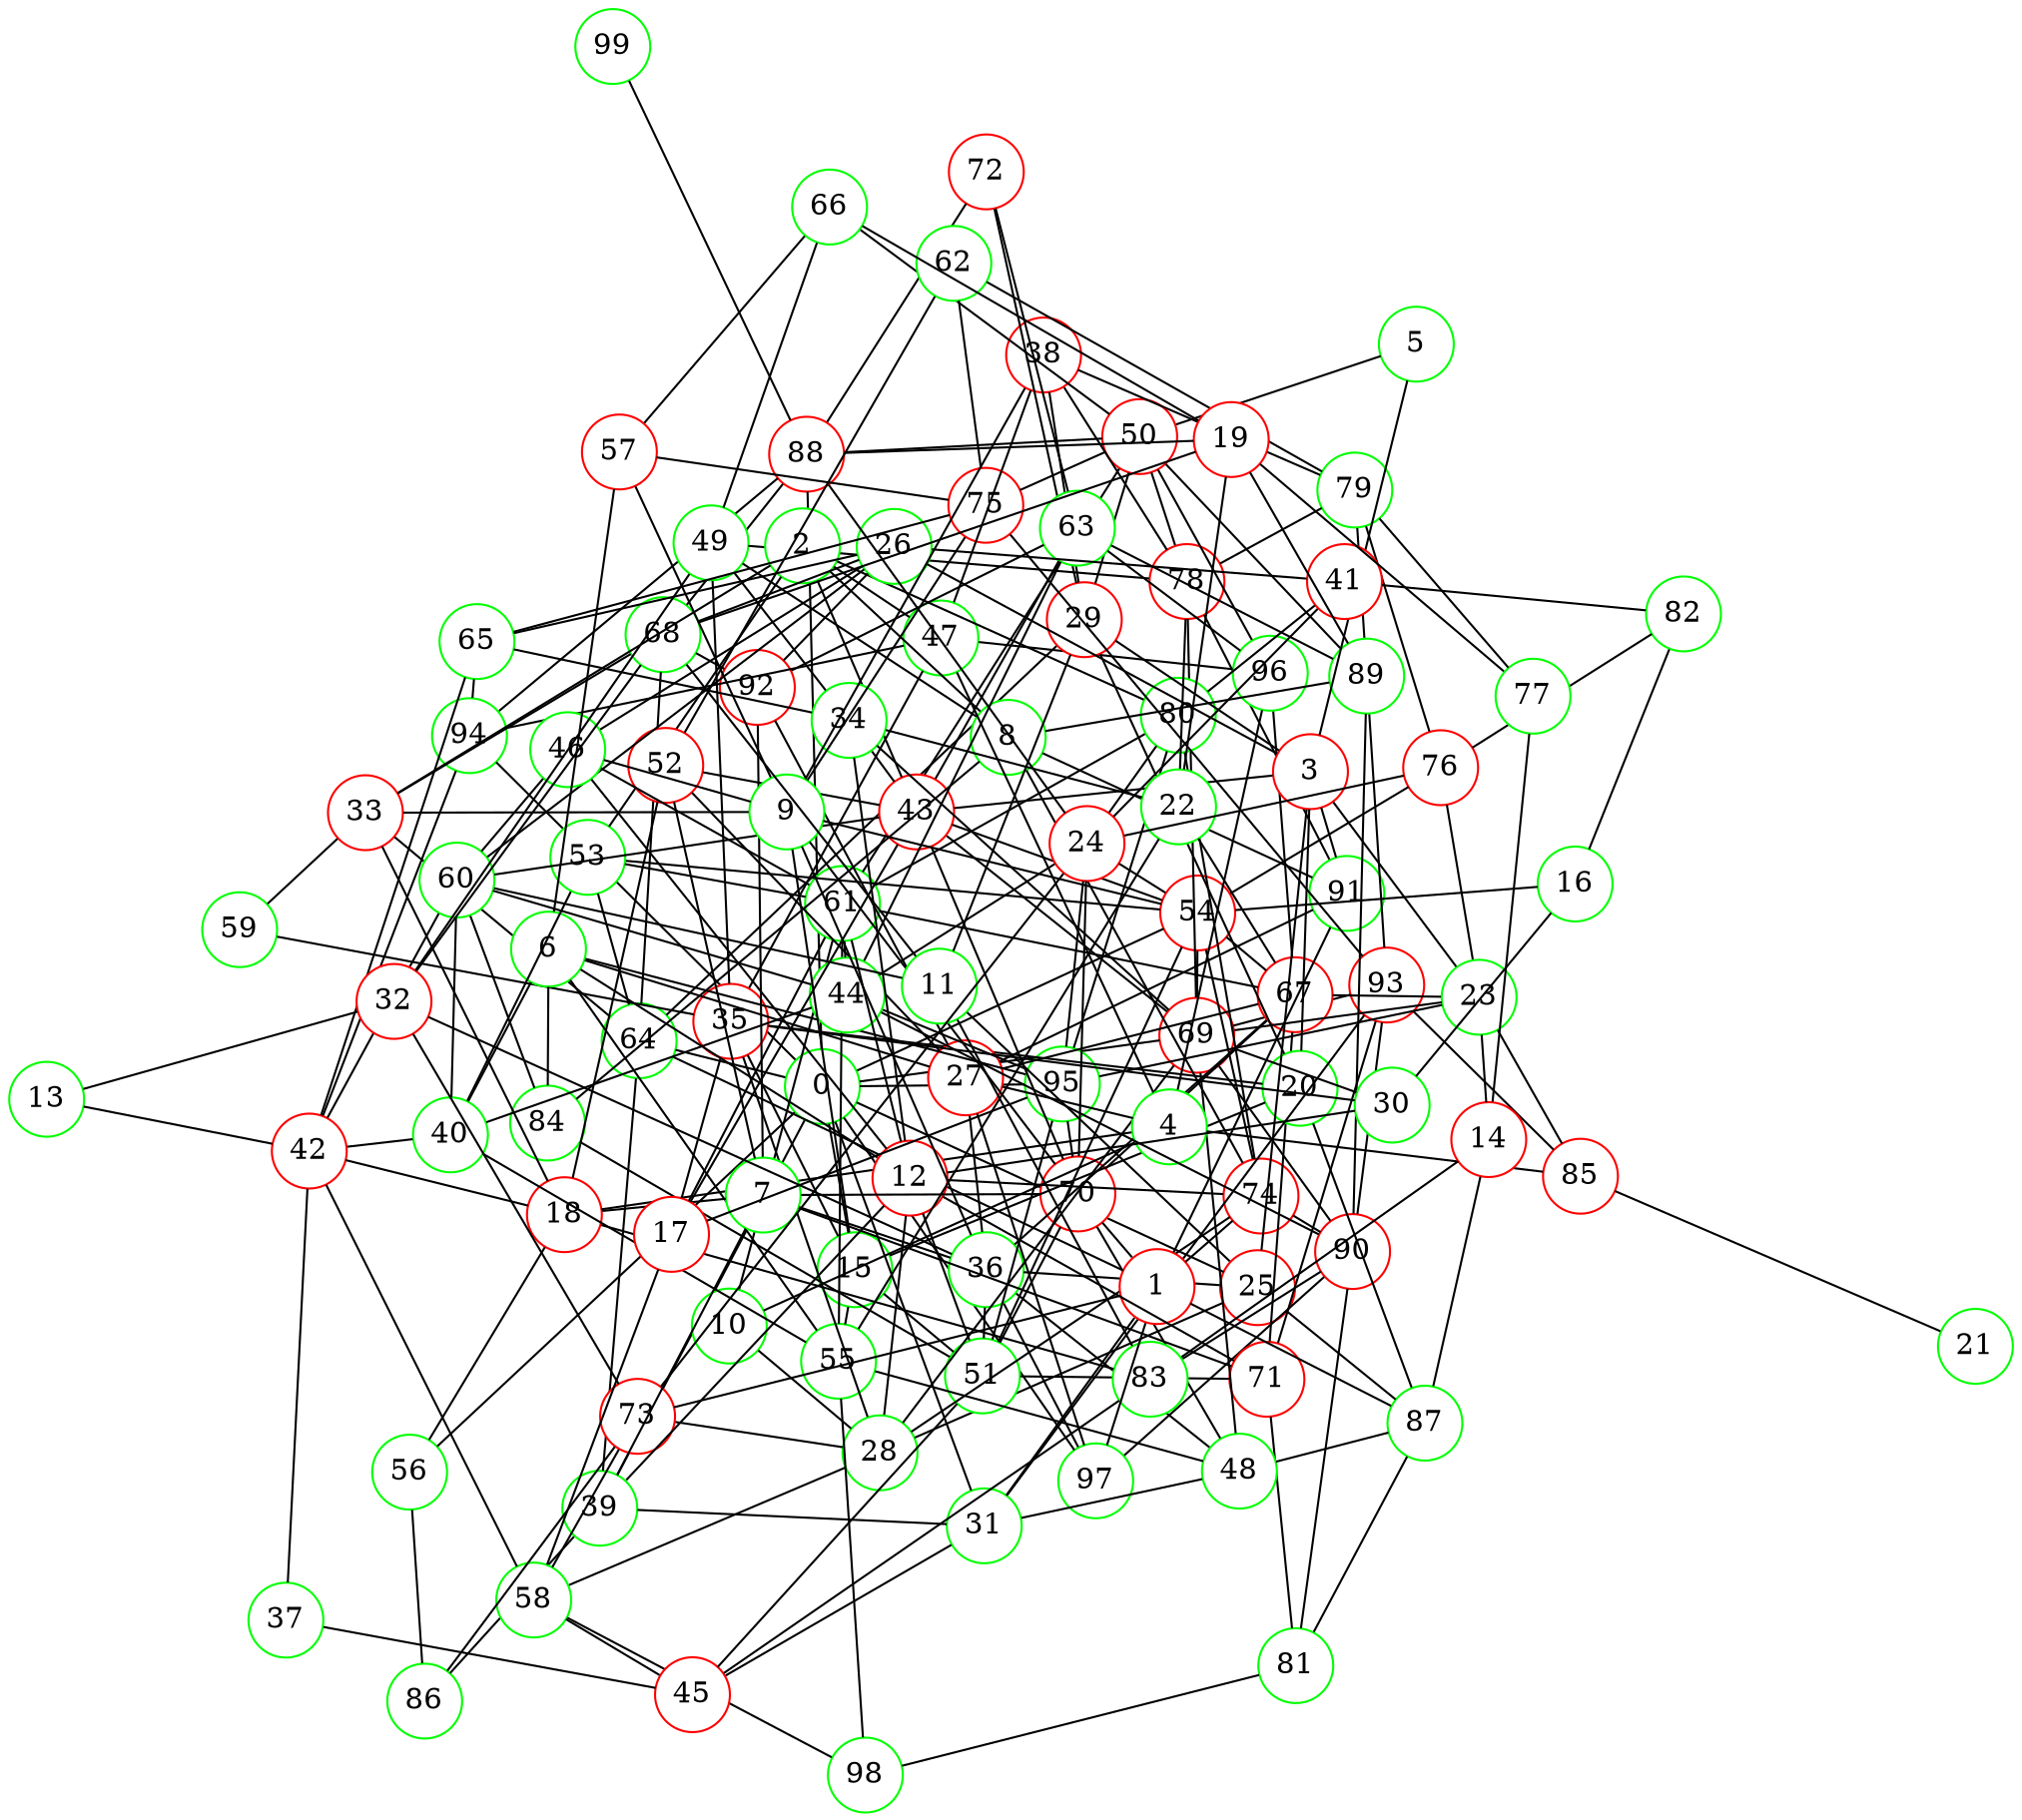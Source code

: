 graph {
graph ["layout"="fdp"]
node ["style"="filled","fillcolor"="white","fixedsize"="true","shape"="circle"]
"0" ["color"="green"]
"64" ["color"="green"]
"68" ["color"="green"]
"88" ["color"="red"]
"99" ["color"="green"]
"94" ["color"="green"]
"92" ["color"="red"]
"97" ["color"="green"]
"69" ["color"="red"]
"90" ["color"="red"]
"93" ["color"="red"]
"78" ["color"="red"]
"91" ["color"="green"]
"79" ["color"="green"]
"54" ["color"="red"]
"67" ["color"="red"]
"96" ["color"="green"]
"70" ["color"="red"]
"95" ["color"="green"]
"71" ["color"="red"]
"81" ["color"="green"]
"98" ["color"="green"]
"87" ["color"="green"]
"74" ["color"="red"]
"80" ["color"="green"]
"76" ["color"="red"]
"82" ["color"="green"]
"39" ["color"="green"]
"86" ["color"="green"]
"56" ["color"="green"]
"25" ["color"="red"]
"36" ["color"="green"]
"48" ["color"="green"]
"55" ["color"="green"]
"61" ["color"="green"]
"51" ["color"="green"]
"84" ["color"="green"]
"28" ["color"="green"]
"35" ["color"="red"]
"49" ["color"="green"]
"66" ["color"="green"]
"59" ["color"="green"]
"47" ["color"="green"]
"73" ["color"="red"]
"58" ["color"="green"]
"15" ["color"="green"]
"20" ["color"="green"]
"29" ["color"="red"]
"50" ["color"="red"]
"89" ["color"="green"]
"75" ["color"="red"]
"38" ["color"="red"]
"72" ["color"="red"]
"31" ["color"="green"]
"45" ["color"="red"]
"83" ["color"="green"]
"1" ["color"="red"]
"2" ["color"="green"]
"33" ["color"="red"]
"53" ["color"="green"]
"8" ["color"="green"]
"43" ["color"="red"]
"52" ["color"="red"]
"62" ["color"="green"]
"60" ["color"="green"]
"63" ["color"="green"]
"3" ["color"="red"]
"5" ["color"="green"]
"23" ["color"="green"]
"85" ["color"="red"]
"26" ["color"="green"]
"65" ["color"="green"]
"41" ["color"="red"]
"46" ["color"="green"]
"4" ["color"="green"]
"18" ["color"="red"]
"42" ["color"="red"]
"10" ["color"="green"]
"27" ["color"="red"]
"6" ["color"="green"]
"40" ["color"="green"]
"44" ["color"="green"]
"57" ["color"="red"]
"12" ["color"="red"]
"34" ["color"="green"]
"30" ["color"="green"]
"7" ["color"="green"]
"9" ["color"="green"]
"11" ["color"="green"]
"13" ["color"="green"]
"32" ["color"="red"]
"14" ["color"="red"]
"77" ["color"="green"]
"16" ["color"="green"]
"17" ["color"="red"]
"19" ["color"="red"]
"22" ["color"="green"]
"21" ["color"="green"]
"24" ["color"="red"]
"37" ["color"="green"]
"0" -- "64"
"0" -- "97"
"0" -- "69"
"0" -- "54"
"0" -- "39"
"0" -- "56"
"0" -- "88"
"0" -- "25"
"0" -- "94"
"0" -- "15"
"0" -- "31"
"0" -- "95"
"64" -- "68"
"68" -- "88"
"68" -- "92"
"88" -- "99"
"88" -- "94"
"69" -- "90"
"69" -- "93"
"69" -- "78"
"90" -- "97"
"90" -- "93"
"78" -- "91"
"78" -- "79"
"79" -- "93"
"54" -- "67"
"54" -- "69"
"54" -- "74"
"54" -- "76"
"67" -- "96"
"67" -- "70"
"67" -- "71"
"70" -- "95"
"71" -- "81"
"71" -- "93"
"81" -- "98"
"81" -- "87"
"81" -- "90"
"74" -- "80"
"74" -- "90"
"80" -- "95"
"76" -- "82"
"76" -- "79"
"39" -- "64"
"39" -- "86"
"56" -- "86"
"25" -- "36"
"25" -- "87"
"25" -- "28"
"36" -- "48"
"36" -- "97"
"36" -- "51"
"36" -- "67"
"48" -- "69"
"48" -- "70"
"48" -- "55"
"48" -- "87"
"55" -- "98"
"55" -- "61"
"61" -- "80"
"61" -- "67"
"51" -- "84"
"51" -- "54"
"51" -- "70"
"51" -- "71"
"51" -- "95"
"28" -- "35"
"28" -- "69"
"28" -- "73"
"28" -- "58"
"28" -- "74"
"35" -- "49"
"35" -- "59"
"35" -- "47"
"49" -- "66"
"49" -- "78"
"47" -- "96"
"47" -- "94"
"73" -- "86"
"58" -- "98"
"58" -- "73"
"15" -- "35"
"15" -- "51"
"15" -- "20"
"15" -- "55"
"20" -- "35"
"20" -- "87"
"20" -- "29"
"29" -- "64"
"29" -- "50"
"29" -- "38"
"29" -- "72"
"50" -- "96"
"50" -- "66"
"50" -- "88"
"50" -- "89"
"50" -- "75"
"50" -- "61"
"50" -- "78"
"89" -- "90"
"75" -- "93"
"38" -- "78"
"38" -- "47"
"38" -- "79"
"72" -- "88"
"31" -- "48"
"31" -- "39"
"31" -- "45"
"31" -- "93"
"45" -- "51"
"45" -- "83"
"45" -- "58"
"83" -- "90"
"1" -- "64"
"1" -- "97"
"1" -- "70"
"1" -- "87"
"1" -- "73"
"1" -- "74"
"1" -- "91"
"1" -- "31"
"2" -- "80"
"2" -- "33"
"2" -- "53"
"2" -- "8"
"2" -- "43"
"2" -- "47"
"33" -- "64"
"33" -- "68"
"33" -- "59"
"53" -- "64"
"53" -- "54"
"53" -- "61"
"8" -- "49"
"8" -- "84"
"8" -- "89"
"8" -- "74"
"8" -- "91"
"43" -- "52"
"43" -- "69"
"43" -- "54"
"43" -- "70"
"43" -- "60"
"43" -- "63"
"52" -- "62"
"62" -- "75"
"62" -- "79"
"60" -- "84"
"63" -- "96"
"63" -- "72"
"63" -- "89"
"63" -- "92"
"3" -- "20"
"3" -- "5"
"3" -- "23"
"3" -- "25"
"3" -- "26"
"3" -- "43"
"3" -- "91"
"3" -- "29"
"5" -- "50"
"23" -- "67"
"23" -- "69"
"23" -- "85"
"23" -- "76"
"23" -- "95"
"85" -- "93"
"26" -- "65"
"26" -- "68"
"26" -- "41"
"26" -- "60"
"26" -- "92"
"26" -- "46"
"65" -- "75"
"65" -- "94"
"41" -- "80"
"41" -- "82"
"46" -- "60"
"46" -- "61"
"4" -- "96"
"4" -- "18"
"4" -- "85"
"4" -- "10"
"4" -- "27"
"4" -- "47"
"18" -- "33"
"18" -- "83"
"18" -- "52"
"18" -- "56"
"18" -- "42"
"42" -- "65"
"42" -- "58"
"42" -- "60"
"42" -- "94"
"10" -- "28"
"10" -- "61"
"27" -- "97"
"27" -- "67"
"27" -- "36"
"27" -- "52"
"27" -- "91"
"27" -- "92"
"6" -- "84"
"6" -- "55"
"6" -- "40"
"6" -- "57"
"6" -- "27"
"6" -- "12"
"6" -- "95"
"40" -- "53"
"40" -- "55"
"40" -- "42"
"40" -- "44"
"40" -- "60"
"44" -- "90"
"44" -- "60"
"44" -- "61"
"44" -- "63"
"44" -- "95"
"57" -- "66"
"57" -- "75"
"12" -- "34"
"12" -- "51"
"12" -- "39"
"12" -- "71"
"12" -- "74"
"12" -- "28"
"12" -- "61"
"12" -- "30"
"12" -- "46"
"34" -- "49"
"34" -- "65"
"34" -- "69"
"34" -- "43"
"30" -- "35"
"30" -- "69"
"7" -- "18"
"7" -- "36"
"7" -- "52"
"7" -- "70"
"7" -- "39"
"7" -- "71"
"7" -- "92"
"9" -- "33"
"9" -- "36"
"9" -- "38"
"9" -- "54"
"9" -- "70"
"9" -- "57"
"9" -- "75"
"9" -- "46"
"9" -- "15"
"11" -- "83"
"11" -- "68"
"11" -- "25"
"11" -- "60"
"11" -- "29"
"13" -- "32"
"13" -- "42"
"32" -- "49"
"32" -- "36"
"32" -- "68"
"32" -- "73"
"14" -- "83"
"14" -- "23"
"14" -- "87"
"14" -- "77"
"77" -- "79"
"16" -- "82"
"16" -- "54"
"16" -- "30"
"17" -- "35"
"17" -- "58"
"17" -- "43"
"17" -- "61"
"17" -- "95"
"19" -- "66"
"19" -- "68"
"19" -- "22"
"19" -- "88"
"19" -- "89"
"19" -- "77"
"22" -- "34"
"22" -- "67"
"22" -- "55"
"22" -- "78"
"21" -- "85"
"24" -- "80"
"24" -- "54"
"24" -- "70"
"24" -- "88"
"24" -- "41"
"24" -- "73"
"24" -- "44"
"24" -- "76"
"24" -- "95"
"37" -- "42"
"37" -- "45"
}